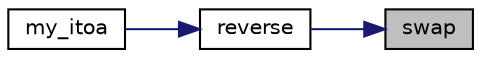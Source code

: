 digraph "swap"
{
 // LATEX_PDF_SIZE
  edge [fontname="Helvetica",fontsize="10",labelfontname="Helvetica",labelfontsize="10"];
  node [fontname="Helvetica",fontsize="10",shape=record];
  rankdir="RL";
  Node1 [label="swap",height=0.2,width=0.4,color="black", fillcolor="grey75", style="filled", fontcolor="black",tooltip="Swaps two char*."];
  Node1 -> Node2 [dir="back",color="midnightblue",fontsize="10",style="solid",fontname="Helvetica"];
  Node2 [label="reverse",height=0.2,width=0.4,color="black", fillcolor="white", style="filled",URL="$my__itoa_8c.html#aab44e71ca8fd499541c55cedd4401685",tooltip="Reverses a string."];
  Node2 -> Node3 [dir="back",color="midnightblue",fontsize="10",style="solid",fontname="Helvetica"];
  Node3 [label="my_itoa",height=0.2,width=0.4,color="black", fillcolor="white", style="filled",URL="$my__itoa_8c.html#aa13c3294a703018ee215725620dba74b",tooltip="Converts an int into a string."];
}
